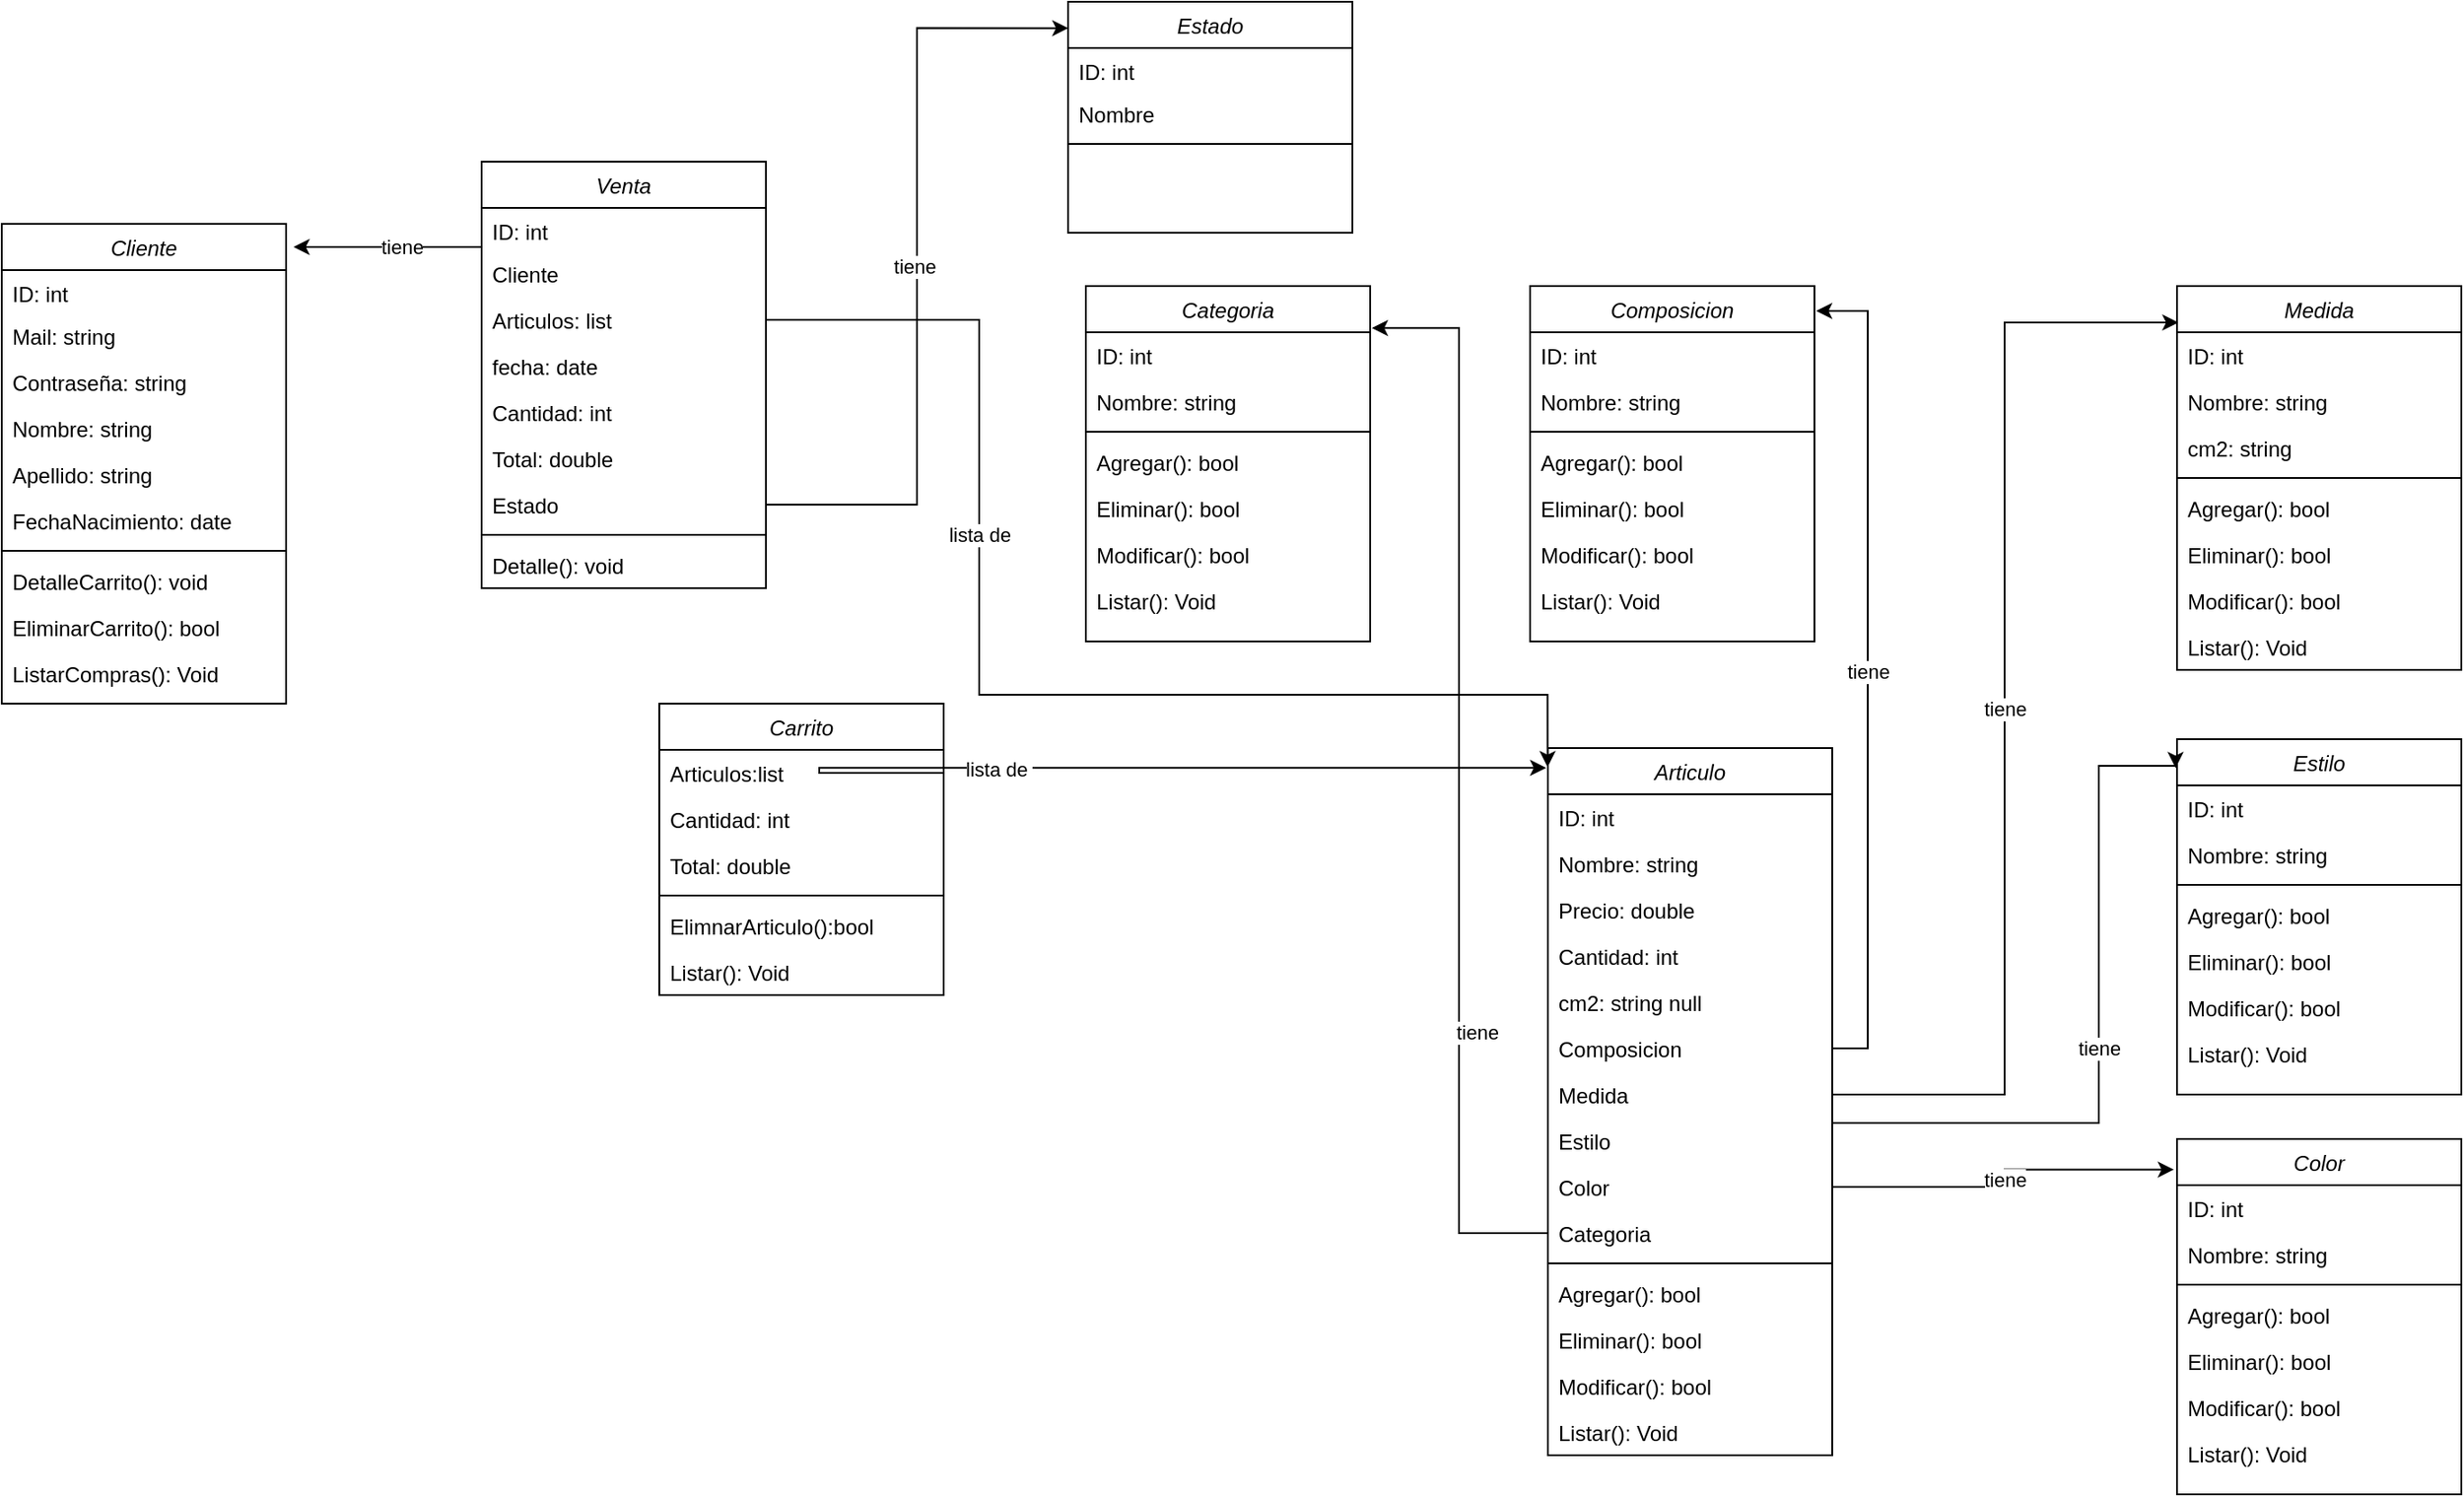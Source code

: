 <mxfile version="14.8.1" type="device"><diagram id="C5RBs43oDa-KdzZeNtuy" name="Page-1"><mxGraphModel dx="2653" dy="1950" grid="1" gridSize="10" guides="1" tooltips="1" connect="1" arrows="1" fold="1" page="1" pageScale="1" pageWidth="827" pageHeight="1169" math="0" shadow="0"><root><mxCell id="WIyWlLk6GJQsqaUBKTNV-0"/><mxCell id="WIyWlLk6GJQsqaUBKTNV-1" parent="WIyWlLk6GJQsqaUBKTNV-0"/><mxCell id="zkfFHV4jXpPFQw0GAbJ--0" value="Articulo" style="swimlane;fontStyle=2;align=center;verticalAlign=top;childLayout=stackLayout;horizontal=1;startSize=26;horizontalStack=0;resizeParent=1;resizeLast=0;collapsible=1;marginBottom=0;rounded=0;shadow=0;strokeWidth=1;" parent="WIyWlLk6GJQsqaUBKTNV-1" vertex="1"><mxGeometry x="60" y="40" width="160" height="398" as="geometry"><mxRectangle x="230" y="140" width="160" height="26" as="alternateBounds"/></mxGeometry></mxCell><mxCell id="zkfFHV4jXpPFQw0GAbJ--1" value="ID: int" style="text;align=left;verticalAlign=top;spacingLeft=4;spacingRight=4;overflow=hidden;rotatable=0;points=[[0,0.5],[1,0.5]];portConstraint=eastwest;" parent="zkfFHV4jXpPFQw0GAbJ--0" vertex="1"><mxGeometry y="26" width="160" height="26" as="geometry"/></mxCell><mxCell id="zkfFHV4jXpPFQw0GAbJ--2" value="Nombre: string" style="text;align=left;verticalAlign=top;spacingLeft=4;spacingRight=4;overflow=hidden;rotatable=0;points=[[0,0.5],[1,0.5]];portConstraint=eastwest;rounded=0;shadow=0;html=0;" parent="zkfFHV4jXpPFQw0GAbJ--0" vertex="1"><mxGeometry y="52" width="160" height="26" as="geometry"/></mxCell><mxCell id="zkfFHV4jXpPFQw0GAbJ--3" value="Precio: double" style="text;align=left;verticalAlign=top;spacingLeft=4;spacingRight=4;overflow=hidden;rotatable=0;points=[[0,0.5],[1,0.5]];portConstraint=eastwest;rounded=0;shadow=0;html=0;" parent="zkfFHV4jXpPFQw0GAbJ--0" vertex="1"><mxGeometry y="78" width="160" height="26" as="geometry"/></mxCell><mxCell id="TQMFvVKpqgXoN35EtVMK-0" value="Cantidad: int" style="text;align=left;verticalAlign=top;spacingLeft=4;spacingRight=4;overflow=hidden;rotatable=0;points=[[0,0.5],[1,0.5]];portConstraint=eastwest;rounded=0;shadow=0;html=0;" vertex="1" parent="zkfFHV4jXpPFQw0GAbJ--0"><mxGeometry y="104" width="160" height="26" as="geometry"/></mxCell><mxCell id="TQMFvVKpqgXoN35EtVMK-1" value="cm2: string null" style="text;align=left;verticalAlign=top;spacingLeft=4;spacingRight=4;overflow=hidden;rotatable=0;points=[[0,0.5],[1,0.5]];portConstraint=eastwest;rounded=0;shadow=0;html=0;" vertex="1" parent="zkfFHV4jXpPFQw0GAbJ--0"><mxGeometry y="130" width="160" height="26" as="geometry"/></mxCell><mxCell id="TQMFvVKpqgXoN35EtVMK-2" value="Composicion" style="text;align=left;verticalAlign=top;spacingLeft=4;spacingRight=4;overflow=hidden;rotatable=0;points=[[0,0.5],[1,0.5]];portConstraint=eastwest;rounded=0;shadow=0;html=0;" vertex="1" parent="zkfFHV4jXpPFQw0GAbJ--0"><mxGeometry y="156" width="160" height="26" as="geometry"/></mxCell><mxCell id="TQMFvVKpqgXoN35EtVMK-3" value="Medida" style="text;align=left;verticalAlign=top;spacingLeft=4;spacingRight=4;overflow=hidden;rotatable=0;points=[[0,0.5],[1,0.5]];portConstraint=eastwest;rounded=0;shadow=0;html=0;" vertex="1" parent="zkfFHV4jXpPFQw0GAbJ--0"><mxGeometry y="182" width="160" height="26" as="geometry"/></mxCell><mxCell id="TQMFvVKpqgXoN35EtVMK-4" value="Estilo" style="text;align=left;verticalAlign=top;spacingLeft=4;spacingRight=4;overflow=hidden;rotatable=0;points=[[0,0.5],[1,0.5]];portConstraint=eastwest;rounded=0;shadow=0;html=0;" vertex="1" parent="zkfFHV4jXpPFQw0GAbJ--0"><mxGeometry y="208" width="160" height="26" as="geometry"/></mxCell><mxCell id="TQMFvVKpqgXoN35EtVMK-5" value="Color" style="text;align=left;verticalAlign=top;spacingLeft=4;spacingRight=4;overflow=hidden;rotatable=0;points=[[0,0.5],[1,0.5]];portConstraint=eastwest;rounded=0;shadow=0;html=0;" vertex="1" parent="zkfFHV4jXpPFQw0GAbJ--0"><mxGeometry y="234" width="160" height="26" as="geometry"/></mxCell><mxCell id="TQMFvVKpqgXoN35EtVMK-62" value="Categoria" style="text;align=left;verticalAlign=top;spacingLeft=4;spacingRight=4;overflow=hidden;rotatable=0;points=[[0,0.5],[1,0.5]];portConstraint=eastwest;" vertex="1" parent="zkfFHV4jXpPFQw0GAbJ--0"><mxGeometry y="260" width="160" height="26" as="geometry"/></mxCell><mxCell id="zkfFHV4jXpPFQw0GAbJ--4" value="" style="line;html=1;strokeWidth=1;align=left;verticalAlign=middle;spacingTop=-1;spacingLeft=3;spacingRight=3;rotatable=0;labelPosition=right;points=[];portConstraint=eastwest;" parent="zkfFHV4jXpPFQw0GAbJ--0" vertex="1"><mxGeometry y="286" width="160" height="8" as="geometry"/></mxCell><mxCell id="zkfFHV4jXpPFQw0GAbJ--5" value="Agregar(): bool" style="text;align=left;verticalAlign=top;spacingLeft=4;spacingRight=4;overflow=hidden;rotatable=0;points=[[0,0.5],[1,0.5]];portConstraint=eastwest;" parent="zkfFHV4jXpPFQw0GAbJ--0" vertex="1"><mxGeometry y="294" width="160" height="26" as="geometry"/></mxCell><mxCell id="TQMFvVKpqgXoN35EtVMK-6" value="Eliminar(): bool" style="text;align=left;verticalAlign=top;spacingLeft=4;spacingRight=4;overflow=hidden;rotatable=0;points=[[0,0.5],[1,0.5]];portConstraint=eastwest;" vertex="1" parent="zkfFHV4jXpPFQw0GAbJ--0"><mxGeometry y="320" width="160" height="26" as="geometry"/></mxCell><mxCell id="TQMFvVKpqgXoN35EtVMK-7" value="Modificar(): bool" style="text;align=left;verticalAlign=top;spacingLeft=4;spacingRight=4;overflow=hidden;rotatable=0;points=[[0,0.5],[1,0.5]];portConstraint=eastwest;" vertex="1" parent="zkfFHV4jXpPFQw0GAbJ--0"><mxGeometry y="346" width="160" height="26" as="geometry"/></mxCell><mxCell id="TQMFvVKpqgXoN35EtVMK-8" value="Listar(): Void" style="text;align=left;verticalAlign=top;spacingLeft=4;spacingRight=4;overflow=hidden;rotatable=0;points=[[0,0.5],[1,0.5]];portConstraint=eastwest;" vertex="1" parent="zkfFHV4jXpPFQw0GAbJ--0"><mxGeometry y="372" width="160" height="26" as="geometry"/></mxCell><mxCell id="TQMFvVKpqgXoN35EtVMK-9" value="Composicion" style="swimlane;fontStyle=2;align=center;verticalAlign=top;childLayout=stackLayout;horizontal=1;startSize=26;horizontalStack=0;resizeParent=1;resizeLast=0;collapsible=1;marginBottom=0;rounded=0;shadow=0;strokeWidth=1;" vertex="1" parent="WIyWlLk6GJQsqaUBKTNV-1"><mxGeometry x="50" y="-220" width="160" height="200" as="geometry"><mxRectangle x="230" y="140" width="160" height="26" as="alternateBounds"/></mxGeometry></mxCell><mxCell id="TQMFvVKpqgXoN35EtVMK-10" value="ID: int" style="text;align=left;verticalAlign=top;spacingLeft=4;spacingRight=4;overflow=hidden;rotatable=0;points=[[0,0.5],[1,0.5]];portConstraint=eastwest;" vertex="1" parent="TQMFvVKpqgXoN35EtVMK-9"><mxGeometry y="26" width="160" height="26" as="geometry"/></mxCell><mxCell id="TQMFvVKpqgXoN35EtVMK-11" value="Nombre: string" style="text;align=left;verticalAlign=top;spacingLeft=4;spacingRight=4;overflow=hidden;rotatable=0;points=[[0,0.5],[1,0.5]];portConstraint=eastwest;rounded=0;shadow=0;html=0;" vertex="1" parent="TQMFvVKpqgXoN35EtVMK-9"><mxGeometry y="52" width="160" height="26" as="geometry"/></mxCell><mxCell id="TQMFvVKpqgXoN35EtVMK-19" value="" style="line;html=1;strokeWidth=1;align=left;verticalAlign=middle;spacingTop=-1;spacingLeft=3;spacingRight=3;rotatable=0;labelPosition=right;points=[];portConstraint=eastwest;" vertex="1" parent="TQMFvVKpqgXoN35EtVMK-9"><mxGeometry y="78" width="160" height="8" as="geometry"/></mxCell><mxCell id="TQMFvVKpqgXoN35EtVMK-20" value="Agregar(): bool" style="text;align=left;verticalAlign=top;spacingLeft=4;spacingRight=4;overflow=hidden;rotatable=0;points=[[0,0.5],[1,0.5]];portConstraint=eastwest;" vertex="1" parent="TQMFvVKpqgXoN35EtVMK-9"><mxGeometry y="86" width="160" height="26" as="geometry"/></mxCell><mxCell id="TQMFvVKpqgXoN35EtVMK-21" value="Eliminar(): bool" style="text;align=left;verticalAlign=top;spacingLeft=4;spacingRight=4;overflow=hidden;rotatable=0;points=[[0,0.5],[1,0.5]];portConstraint=eastwest;" vertex="1" parent="TQMFvVKpqgXoN35EtVMK-9"><mxGeometry y="112" width="160" height="26" as="geometry"/></mxCell><mxCell id="TQMFvVKpqgXoN35EtVMK-22" value="Modificar(): bool" style="text;align=left;verticalAlign=top;spacingLeft=4;spacingRight=4;overflow=hidden;rotatable=0;points=[[0,0.5],[1,0.5]];portConstraint=eastwest;" vertex="1" parent="TQMFvVKpqgXoN35EtVMK-9"><mxGeometry y="138" width="160" height="26" as="geometry"/></mxCell><mxCell id="TQMFvVKpqgXoN35EtVMK-23" value="Listar(): Void" style="text;align=left;verticalAlign=top;spacingLeft=4;spacingRight=4;overflow=hidden;rotatable=0;points=[[0,0.5],[1,0.5]];portConstraint=eastwest;" vertex="1" parent="TQMFvVKpqgXoN35EtVMK-9"><mxGeometry y="164" width="160" height="26" as="geometry"/></mxCell><mxCell id="TQMFvVKpqgXoN35EtVMK-25" value="Medida" style="swimlane;fontStyle=2;align=center;verticalAlign=top;childLayout=stackLayout;horizontal=1;startSize=26;horizontalStack=0;resizeParent=1;resizeLast=0;collapsible=1;marginBottom=0;rounded=0;shadow=0;strokeWidth=1;" vertex="1" parent="WIyWlLk6GJQsqaUBKTNV-1"><mxGeometry x="414" y="-220" width="160" height="216" as="geometry"><mxRectangle x="230" y="140" width="160" height="26" as="alternateBounds"/></mxGeometry></mxCell><mxCell id="TQMFvVKpqgXoN35EtVMK-26" value="ID: int" style="text;align=left;verticalAlign=top;spacingLeft=4;spacingRight=4;overflow=hidden;rotatable=0;points=[[0,0.5],[1,0.5]];portConstraint=eastwest;" vertex="1" parent="TQMFvVKpqgXoN35EtVMK-25"><mxGeometry y="26" width="160" height="26" as="geometry"/></mxCell><mxCell id="TQMFvVKpqgXoN35EtVMK-27" value="Nombre: string" style="text;align=left;verticalAlign=top;spacingLeft=4;spacingRight=4;overflow=hidden;rotatable=0;points=[[0,0.5],[1,0.5]];portConstraint=eastwest;rounded=0;shadow=0;html=0;" vertex="1" parent="TQMFvVKpqgXoN35EtVMK-25"><mxGeometry y="52" width="160" height="26" as="geometry"/></mxCell><mxCell id="TQMFvVKpqgXoN35EtVMK-78" value="cm2: string" style="text;align=left;verticalAlign=top;spacingLeft=4;spacingRight=4;overflow=hidden;rotatable=0;points=[[0,0.5],[1,0.5]];portConstraint=eastwest;rounded=0;shadow=0;html=0;" vertex="1" parent="TQMFvVKpqgXoN35EtVMK-25"><mxGeometry y="78" width="160" height="26" as="geometry"/></mxCell><mxCell id="TQMFvVKpqgXoN35EtVMK-28" value="" style="line;html=1;strokeWidth=1;align=left;verticalAlign=middle;spacingTop=-1;spacingLeft=3;spacingRight=3;rotatable=0;labelPosition=right;points=[];portConstraint=eastwest;" vertex="1" parent="TQMFvVKpqgXoN35EtVMK-25"><mxGeometry y="104" width="160" height="8" as="geometry"/></mxCell><mxCell id="TQMFvVKpqgXoN35EtVMK-29" value="Agregar(): bool" style="text;align=left;verticalAlign=top;spacingLeft=4;spacingRight=4;overflow=hidden;rotatable=0;points=[[0,0.5],[1,0.5]];portConstraint=eastwest;" vertex="1" parent="TQMFvVKpqgXoN35EtVMK-25"><mxGeometry y="112" width="160" height="26" as="geometry"/></mxCell><mxCell id="TQMFvVKpqgXoN35EtVMK-30" value="Eliminar(): bool" style="text;align=left;verticalAlign=top;spacingLeft=4;spacingRight=4;overflow=hidden;rotatable=0;points=[[0,0.5],[1,0.5]];portConstraint=eastwest;" vertex="1" parent="TQMFvVKpqgXoN35EtVMK-25"><mxGeometry y="138" width="160" height="26" as="geometry"/></mxCell><mxCell id="TQMFvVKpqgXoN35EtVMK-31" value="Modificar(): bool" style="text;align=left;verticalAlign=top;spacingLeft=4;spacingRight=4;overflow=hidden;rotatable=0;points=[[0,0.5],[1,0.5]];portConstraint=eastwest;" vertex="1" parent="TQMFvVKpqgXoN35EtVMK-25"><mxGeometry y="164" width="160" height="26" as="geometry"/></mxCell><mxCell id="TQMFvVKpqgXoN35EtVMK-32" value="Listar(): Void" style="text;align=left;verticalAlign=top;spacingLeft=4;spacingRight=4;overflow=hidden;rotatable=0;points=[[0,0.5],[1,0.5]];portConstraint=eastwest;" vertex="1" parent="TQMFvVKpqgXoN35EtVMK-25"><mxGeometry y="190" width="160" height="26" as="geometry"/></mxCell><mxCell id="TQMFvVKpqgXoN35EtVMK-33" value="tiene" style="edgeStyle=orthogonalEdgeStyle;rounded=0;orthogonalLoop=1;jettySize=auto;html=1;exitX=1;exitY=0.5;exitDx=0;exitDy=0;entryX=0.005;entryY=0.095;entryDx=0;entryDy=0;entryPerimeter=0;" edge="1" parent="WIyWlLk6GJQsqaUBKTNV-1" source="TQMFvVKpqgXoN35EtVMK-3" target="TQMFvVKpqgXoN35EtVMK-25"><mxGeometry relative="1" as="geometry"/></mxCell><mxCell id="TQMFvVKpqgXoN35EtVMK-34" value="Estilo" style="swimlane;fontStyle=2;align=center;verticalAlign=top;childLayout=stackLayout;horizontal=1;startSize=26;horizontalStack=0;resizeParent=1;resizeLast=0;collapsible=1;marginBottom=0;rounded=0;shadow=0;strokeWidth=1;" vertex="1" parent="WIyWlLk6GJQsqaUBKTNV-1"><mxGeometry x="414" y="35" width="160" height="200" as="geometry"><mxRectangle x="230" y="140" width="160" height="26" as="alternateBounds"/></mxGeometry></mxCell><mxCell id="TQMFvVKpqgXoN35EtVMK-35" value="ID: int" style="text;align=left;verticalAlign=top;spacingLeft=4;spacingRight=4;overflow=hidden;rotatable=0;points=[[0,0.5],[1,0.5]];portConstraint=eastwest;" vertex="1" parent="TQMFvVKpqgXoN35EtVMK-34"><mxGeometry y="26" width="160" height="26" as="geometry"/></mxCell><mxCell id="TQMFvVKpqgXoN35EtVMK-36" value="Nombre: string" style="text;align=left;verticalAlign=top;spacingLeft=4;spacingRight=4;overflow=hidden;rotatable=0;points=[[0,0.5],[1,0.5]];portConstraint=eastwest;rounded=0;shadow=0;html=0;" vertex="1" parent="TQMFvVKpqgXoN35EtVMK-34"><mxGeometry y="52" width="160" height="26" as="geometry"/></mxCell><mxCell id="TQMFvVKpqgXoN35EtVMK-37" value="" style="line;html=1;strokeWidth=1;align=left;verticalAlign=middle;spacingTop=-1;spacingLeft=3;spacingRight=3;rotatable=0;labelPosition=right;points=[];portConstraint=eastwest;" vertex="1" parent="TQMFvVKpqgXoN35EtVMK-34"><mxGeometry y="78" width="160" height="8" as="geometry"/></mxCell><mxCell id="TQMFvVKpqgXoN35EtVMK-38" value="Agregar(): bool" style="text;align=left;verticalAlign=top;spacingLeft=4;spacingRight=4;overflow=hidden;rotatable=0;points=[[0,0.5],[1,0.5]];portConstraint=eastwest;" vertex="1" parent="TQMFvVKpqgXoN35EtVMK-34"><mxGeometry y="86" width="160" height="26" as="geometry"/></mxCell><mxCell id="TQMFvVKpqgXoN35EtVMK-39" value="Eliminar(): bool" style="text;align=left;verticalAlign=top;spacingLeft=4;spacingRight=4;overflow=hidden;rotatable=0;points=[[0,0.5],[1,0.5]];portConstraint=eastwest;" vertex="1" parent="TQMFvVKpqgXoN35EtVMK-34"><mxGeometry y="112" width="160" height="26" as="geometry"/></mxCell><mxCell id="TQMFvVKpqgXoN35EtVMK-40" value="Modificar(): bool" style="text;align=left;verticalAlign=top;spacingLeft=4;spacingRight=4;overflow=hidden;rotatable=0;points=[[0,0.5],[1,0.5]];portConstraint=eastwest;" vertex="1" parent="TQMFvVKpqgXoN35EtVMK-34"><mxGeometry y="138" width="160" height="26" as="geometry"/></mxCell><mxCell id="TQMFvVKpqgXoN35EtVMK-41" value="Listar(): Void" style="text;align=left;verticalAlign=top;spacingLeft=4;spacingRight=4;overflow=hidden;rotatable=0;points=[[0,0.5],[1,0.5]];portConstraint=eastwest;" vertex="1" parent="TQMFvVKpqgXoN35EtVMK-34"><mxGeometry y="164" width="160" height="26" as="geometry"/></mxCell><mxCell id="TQMFvVKpqgXoN35EtVMK-42" value="tiene" style="edgeStyle=orthogonalEdgeStyle;rounded=0;orthogonalLoop=1;jettySize=auto;html=1;exitX=1;exitY=0.5;exitDx=0;exitDy=0;entryX=-0.005;entryY=0.081;entryDx=0;entryDy=0;entryPerimeter=0;" edge="1" parent="WIyWlLk6GJQsqaUBKTNV-1" source="TQMFvVKpqgXoN35EtVMK-4" target="TQMFvVKpqgXoN35EtVMK-34"><mxGeometry relative="1" as="geometry"><Array as="points"><mxPoint x="220" y="251"/><mxPoint x="370" y="251"/><mxPoint x="370" y="50"/><mxPoint x="413" y="50"/></Array></mxGeometry></mxCell><mxCell id="TQMFvVKpqgXoN35EtVMK-43" value="Color" style="swimlane;fontStyle=2;align=center;verticalAlign=top;childLayout=stackLayout;horizontal=1;startSize=26;horizontalStack=0;resizeParent=1;resizeLast=0;collapsible=1;marginBottom=0;rounded=0;shadow=0;strokeWidth=1;" vertex="1" parent="WIyWlLk6GJQsqaUBKTNV-1"><mxGeometry x="414" y="260" width="160" height="200" as="geometry"><mxRectangle x="230" y="140" width="160" height="26" as="alternateBounds"/></mxGeometry></mxCell><mxCell id="TQMFvVKpqgXoN35EtVMK-44" value="ID: int" style="text;align=left;verticalAlign=top;spacingLeft=4;spacingRight=4;overflow=hidden;rotatable=0;points=[[0,0.5],[1,0.5]];portConstraint=eastwest;" vertex="1" parent="TQMFvVKpqgXoN35EtVMK-43"><mxGeometry y="26" width="160" height="26" as="geometry"/></mxCell><mxCell id="TQMFvVKpqgXoN35EtVMK-45" value="Nombre: string" style="text;align=left;verticalAlign=top;spacingLeft=4;spacingRight=4;overflow=hidden;rotatable=0;points=[[0,0.5],[1,0.5]];portConstraint=eastwest;rounded=0;shadow=0;html=0;" vertex="1" parent="TQMFvVKpqgXoN35EtVMK-43"><mxGeometry y="52" width="160" height="26" as="geometry"/></mxCell><mxCell id="TQMFvVKpqgXoN35EtVMK-46" value="" style="line;html=1;strokeWidth=1;align=left;verticalAlign=middle;spacingTop=-1;spacingLeft=3;spacingRight=3;rotatable=0;labelPosition=right;points=[];portConstraint=eastwest;" vertex="1" parent="TQMFvVKpqgXoN35EtVMK-43"><mxGeometry y="78" width="160" height="8" as="geometry"/></mxCell><mxCell id="TQMFvVKpqgXoN35EtVMK-47" value="Agregar(): bool" style="text;align=left;verticalAlign=top;spacingLeft=4;spacingRight=4;overflow=hidden;rotatable=0;points=[[0,0.5],[1,0.5]];portConstraint=eastwest;" vertex="1" parent="TQMFvVKpqgXoN35EtVMK-43"><mxGeometry y="86" width="160" height="26" as="geometry"/></mxCell><mxCell id="TQMFvVKpqgXoN35EtVMK-48" value="Eliminar(): bool" style="text;align=left;verticalAlign=top;spacingLeft=4;spacingRight=4;overflow=hidden;rotatable=0;points=[[0,0.5],[1,0.5]];portConstraint=eastwest;" vertex="1" parent="TQMFvVKpqgXoN35EtVMK-43"><mxGeometry y="112" width="160" height="26" as="geometry"/></mxCell><mxCell id="TQMFvVKpqgXoN35EtVMK-49" value="Modificar(): bool" style="text;align=left;verticalAlign=top;spacingLeft=4;spacingRight=4;overflow=hidden;rotatable=0;points=[[0,0.5],[1,0.5]];portConstraint=eastwest;" vertex="1" parent="TQMFvVKpqgXoN35EtVMK-43"><mxGeometry y="138" width="160" height="26" as="geometry"/></mxCell><mxCell id="TQMFvVKpqgXoN35EtVMK-50" value="Listar(): Void" style="text;align=left;verticalAlign=top;spacingLeft=4;spacingRight=4;overflow=hidden;rotatable=0;points=[[0,0.5],[1,0.5]];portConstraint=eastwest;" vertex="1" parent="TQMFvVKpqgXoN35EtVMK-43"><mxGeometry y="164" width="160" height="26" as="geometry"/></mxCell><mxCell id="TQMFvVKpqgXoN35EtVMK-54" value="Categoria" style="swimlane;fontStyle=2;align=center;verticalAlign=top;childLayout=stackLayout;horizontal=1;startSize=26;horizontalStack=0;resizeParent=1;resizeLast=0;collapsible=1;marginBottom=0;rounded=0;shadow=0;strokeWidth=1;" vertex="1" parent="WIyWlLk6GJQsqaUBKTNV-1"><mxGeometry x="-200" y="-220" width="160" height="200" as="geometry"><mxRectangle x="230" y="140" width="160" height="26" as="alternateBounds"/></mxGeometry></mxCell><mxCell id="TQMFvVKpqgXoN35EtVMK-55" value="ID: int" style="text;align=left;verticalAlign=top;spacingLeft=4;spacingRight=4;overflow=hidden;rotatable=0;points=[[0,0.5],[1,0.5]];portConstraint=eastwest;" vertex="1" parent="TQMFvVKpqgXoN35EtVMK-54"><mxGeometry y="26" width="160" height="26" as="geometry"/></mxCell><mxCell id="TQMFvVKpqgXoN35EtVMK-56" value="Nombre: string" style="text;align=left;verticalAlign=top;spacingLeft=4;spacingRight=4;overflow=hidden;rotatable=0;points=[[0,0.5],[1,0.5]];portConstraint=eastwest;rounded=0;shadow=0;html=0;" vertex="1" parent="TQMFvVKpqgXoN35EtVMK-54"><mxGeometry y="52" width="160" height="26" as="geometry"/></mxCell><mxCell id="TQMFvVKpqgXoN35EtVMK-57" value="" style="line;html=1;strokeWidth=1;align=left;verticalAlign=middle;spacingTop=-1;spacingLeft=3;spacingRight=3;rotatable=0;labelPosition=right;points=[];portConstraint=eastwest;" vertex="1" parent="TQMFvVKpqgXoN35EtVMK-54"><mxGeometry y="78" width="160" height="8" as="geometry"/></mxCell><mxCell id="TQMFvVKpqgXoN35EtVMK-58" value="Agregar(): bool" style="text;align=left;verticalAlign=top;spacingLeft=4;spacingRight=4;overflow=hidden;rotatable=0;points=[[0,0.5],[1,0.5]];portConstraint=eastwest;" vertex="1" parent="TQMFvVKpqgXoN35EtVMK-54"><mxGeometry y="86" width="160" height="26" as="geometry"/></mxCell><mxCell id="TQMFvVKpqgXoN35EtVMK-59" value="Eliminar(): bool" style="text;align=left;verticalAlign=top;spacingLeft=4;spacingRight=4;overflow=hidden;rotatable=0;points=[[0,0.5],[1,0.5]];portConstraint=eastwest;" vertex="1" parent="TQMFvVKpqgXoN35EtVMK-54"><mxGeometry y="112" width="160" height="26" as="geometry"/></mxCell><mxCell id="TQMFvVKpqgXoN35EtVMK-60" value="Modificar(): bool" style="text;align=left;verticalAlign=top;spacingLeft=4;spacingRight=4;overflow=hidden;rotatable=0;points=[[0,0.5],[1,0.5]];portConstraint=eastwest;" vertex="1" parent="TQMFvVKpqgXoN35EtVMK-54"><mxGeometry y="138" width="160" height="26" as="geometry"/></mxCell><mxCell id="TQMFvVKpqgXoN35EtVMK-61" value="Listar(): Void" style="text;align=left;verticalAlign=top;spacingLeft=4;spacingRight=4;overflow=hidden;rotatable=0;points=[[0,0.5],[1,0.5]];portConstraint=eastwest;" vertex="1" parent="TQMFvVKpqgXoN35EtVMK-54"><mxGeometry y="164" width="160" height="26" as="geometry"/></mxCell><mxCell id="TQMFvVKpqgXoN35EtVMK-63" value="tiene" style="edgeStyle=orthogonalEdgeStyle;rounded=0;orthogonalLoop=1;jettySize=auto;html=1;exitX=0;exitY=0.5;exitDx=0;exitDy=0;entryX=1.006;entryY=0.118;entryDx=0;entryDy=0;entryPerimeter=0;" edge="1" parent="WIyWlLk6GJQsqaUBKTNV-1" source="TQMFvVKpqgXoN35EtVMK-62" target="TQMFvVKpqgXoN35EtVMK-54"><mxGeometry x="-0.464" y="-10" relative="1" as="geometry"><mxPoint as="offset"/></mxGeometry></mxCell><mxCell id="TQMFvVKpqgXoN35EtVMK-64" value="tiene" style="edgeStyle=orthogonalEdgeStyle;rounded=0;orthogonalLoop=1;jettySize=auto;html=1;exitX=1;exitY=0.5;exitDx=0;exitDy=0;entryX=1.006;entryY=0.07;entryDx=0;entryDy=0;entryPerimeter=0;" edge="1" parent="WIyWlLk6GJQsqaUBKTNV-1" source="TQMFvVKpqgXoN35EtVMK-2" target="TQMFvVKpqgXoN35EtVMK-9"><mxGeometry relative="1" as="geometry"/></mxCell><mxCell id="TQMFvVKpqgXoN35EtVMK-65" value="tiene" style="edgeStyle=orthogonalEdgeStyle;rounded=0;orthogonalLoop=1;jettySize=auto;html=1;exitX=1;exitY=0.5;exitDx=0;exitDy=0;entryX=-0.011;entryY=0.086;entryDx=0;entryDy=0;entryPerimeter=0;" edge="1" parent="WIyWlLk6GJQsqaUBKTNV-1" source="TQMFvVKpqgXoN35EtVMK-5" target="TQMFvVKpqgXoN35EtVMK-43"><mxGeometry relative="1" as="geometry"/></mxCell><mxCell id="TQMFvVKpqgXoN35EtVMK-66" value="Carrito" style="swimlane;fontStyle=2;align=center;verticalAlign=top;childLayout=stackLayout;horizontal=1;startSize=26;horizontalStack=0;resizeParent=1;resizeLast=0;collapsible=1;marginBottom=0;rounded=0;shadow=0;strokeWidth=1;" vertex="1" parent="WIyWlLk6GJQsqaUBKTNV-1"><mxGeometry x="-440" y="15" width="160" height="164" as="geometry"><mxRectangle x="230" y="140" width="160" height="26" as="alternateBounds"/></mxGeometry></mxCell><mxCell id="TQMFvVKpqgXoN35EtVMK-67" value="Articulos:list" style="text;align=left;verticalAlign=top;spacingLeft=4;spacingRight=4;overflow=hidden;rotatable=0;points=[[0,0.5],[1,0.5]];portConstraint=eastwest;" vertex="1" parent="TQMFvVKpqgXoN35EtVMK-66"><mxGeometry y="26" width="160" height="26" as="geometry"/></mxCell><mxCell id="TQMFvVKpqgXoN35EtVMK-68" value="Cantidad: int" style="text;align=left;verticalAlign=top;spacingLeft=4;spacingRight=4;overflow=hidden;rotatable=0;points=[[0,0.5],[1,0.5]];portConstraint=eastwest;rounded=0;shadow=0;html=0;" vertex="1" parent="TQMFvVKpqgXoN35EtVMK-66"><mxGeometry y="52" width="160" height="26" as="geometry"/></mxCell><mxCell id="TQMFvVKpqgXoN35EtVMK-74" value="Total: double" style="text;align=left;verticalAlign=top;spacingLeft=4;spacingRight=4;overflow=hidden;rotatable=0;points=[[0,0.5],[1,0.5]];portConstraint=eastwest;rounded=0;shadow=0;html=0;" vertex="1" parent="TQMFvVKpqgXoN35EtVMK-66"><mxGeometry y="78" width="160" height="26" as="geometry"/></mxCell><mxCell id="TQMFvVKpqgXoN35EtVMK-69" value="" style="line;html=1;strokeWidth=1;align=left;verticalAlign=middle;spacingTop=-1;spacingLeft=3;spacingRight=3;rotatable=0;labelPosition=right;points=[];portConstraint=eastwest;" vertex="1" parent="TQMFvVKpqgXoN35EtVMK-66"><mxGeometry y="104" width="160" height="8" as="geometry"/></mxCell><mxCell id="TQMFvVKpqgXoN35EtVMK-75" value="ElimnarArticulo():bool" style="text;align=left;verticalAlign=top;spacingLeft=4;spacingRight=4;overflow=hidden;rotatable=0;points=[[0,0.5],[1,0.5]];portConstraint=eastwest;" vertex="1" parent="TQMFvVKpqgXoN35EtVMK-66"><mxGeometry y="112" width="160" height="26" as="geometry"/></mxCell><mxCell id="TQMFvVKpqgXoN35EtVMK-73" value="Listar(): Void" style="text;align=left;verticalAlign=top;spacingLeft=4;spacingRight=4;overflow=hidden;rotatable=0;points=[[0,0.5],[1,0.5]];portConstraint=eastwest;" vertex="1" parent="TQMFvVKpqgXoN35EtVMK-66"><mxGeometry y="138" width="160" height="26" as="geometry"/></mxCell><mxCell id="TQMFvVKpqgXoN35EtVMK-76" style="edgeStyle=orthogonalEdgeStyle;rounded=0;orthogonalLoop=1;jettySize=auto;html=1;exitX=1;exitY=0.5;exitDx=0;exitDy=0;entryX=-0.006;entryY=0.028;entryDx=0;entryDy=0;entryPerimeter=0;" edge="1" parent="WIyWlLk6GJQsqaUBKTNV-1" source="TQMFvVKpqgXoN35EtVMK-67" target="zkfFHV4jXpPFQw0GAbJ--0"><mxGeometry relative="1" as="geometry"><Array as="points"><mxPoint x="-350" y="51"/></Array></mxGeometry></mxCell><mxCell id="TQMFvVKpqgXoN35EtVMK-77" value="lista de&amp;nbsp;" style="edgeLabel;html=1;align=center;verticalAlign=middle;resizable=0;points=[];" vertex="1" connectable="0" parent="TQMFvVKpqgXoN35EtVMK-76"><mxGeometry x="-0.28" y="-1" relative="1" as="geometry"><mxPoint as="offset"/></mxGeometry></mxCell><mxCell id="TQMFvVKpqgXoN35EtVMK-79" value="Cliente" style="swimlane;fontStyle=2;align=center;verticalAlign=top;childLayout=stackLayout;horizontal=1;startSize=26;horizontalStack=0;resizeParent=1;resizeLast=0;collapsible=1;marginBottom=0;rounded=0;shadow=0;strokeWidth=1;" vertex="1" parent="WIyWlLk6GJQsqaUBKTNV-1"><mxGeometry x="-810" y="-255" width="160" height="270" as="geometry"><mxRectangle x="230" y="140" width="160" height="26" as="alternateBounds"/></mxGeometry></mxCell><mxCell id="TQMFvVKpqgXoN35EtVMK-80" value="ID: int" style="text;align=left;verticalAlign=top;spacingLeft=4;spacingRight=4;overflow=hidden;rotatable=0;points=[[0,0.5],[1,0.5]];portConstraint=eastwest;" vertex="1" parent="TQMFvVKpqgXoN35EtVMK-79"><mxGeometry y="26" width="160" height="24" as="geometry"/></mxCell><mxCell id="TQMFvVKpqgXoN35EtVMK-82" value="Mail: string" style="text;align=left;verticalAlign=top;spacingLeft=4;spacingRight=4;overflow=hidden;rotatable=0;points=[[0,0.5],[1,0.5]];portConstraint=eastwest;rounded=0;shadow=0;html=0;" vertex="1" parent="TQMFvVKpqgXoN35EtVMK-79"><mxGeometry y="50" width="160" height="26" as="geometry"/></mxCell><mxCell id="TQMFvVKpqgXoN35EtVMK-91" value="Contraseña: string" style="text;align=left;verticalAlign=top;spacingLeft=4;spacingRight=4;overflow=hidden;rotatable=0;points=[[0,0.5],[1,0.5]];portConstraint=eastwest;rounded=0;shadow=0;html=0;" vertex="1" parent="TQMFvVKpqgXoN35EtVMK-79"><mxGeometry y="76" width="160" height="26" as="geometry"/></mxCell><mxCell id="TQMFvVKpqgXoN35EtVMK-87" value="Nombre: string" style="text;align=left;verticalAlign=top;spacingLeft=4;spacingRight=4;overflow=hidden;rotatable=0;points=[[0,0.5],[1,0.5]];portConstraint=eastwest;rounded=0;shadow=0;html=0;" vertex="1" parent="TQMFvVKpqgXoN35EtVMK-79"><mxGeometry y="102" width="160" height="26" as="geometry"/></mxCell><mxCell id="TQMFvVKpqgXoN35EtVMK-88" value="Apellido: string" style="text;align=left;verticalAlign=top;spacingLeft=4;spacingRight=4;overflow=hidden;rotatable=0;points=[[0,0.5],[1,0.5]];portConstraint=eastwest;rounded=0;shadow=0;html=0;" vertex="1" parent="TQMFvVKpqgXoN35EtVMK-79"><mxGeometry y="128" width="160" height="26" as="geometry"/></mxCell><mxCell id="TQMFvVKpqgXoN35EtVMK-89" value="FechaNacimiento: date" style="text;align=left;verticalAlign=top;spacingLeft=4;spacingRight=4;overflow=hidden;rotatable=0;points=[[0,0.5],[1,0.5]];portConstraint=eastwest;rounded=0;shadow=0;html=0;" vertex="1" parent="TQMFvVKpqgXoN35EtVMK-79"><mxGeometry y="154" width="160" height="26" as="geometry"/></mxCell><mxCell id="TQMFvVKpqgXoN35EtVMK-83" value="" style="line;html=1;strokeWidth=1;align=left;verticalAlign=middle;spacingTop=-1;spacingLeft=3;spacingRight=3;rotatable=0;labelPosition=right;points=[];portConstraint=eastwest;" vertex="1" parent="TQMFvVKpqgXoN35EtVMK-79"><mxGeometry y="180" width="160" height="8" as="geometry"/></mxCell><mxCell id="TQMFvVKpqgXoN35EtVMK-84" value="DetalleCarrito(): void" style="text;align=left;verticalAlign=top;spacingLeft=4;spacingRight=4;overflow=hidden;rotatable=0;points=[[0,0.5],[1,0.5]];portConstraint=eastwest;" vertex="1" parent="TQMFvVKpqgXoN35EtVMK-79"><mxGeometry y="188" width="160" height="26" as="geometry"/></mxCell><mxCell id="TQMFvVKpqgXoN35EtVMK-85" value="EliminarCarrito(): bool" style="text;align=left;verticalAlign=top;spacingLeft=4;spacingRight=4;overflow=hidden;rotatable=0;points=[[0,0.5],[1,0.5]];portConstraint=eastwest;" vertex="1" parent="TQMFvVKpqgXoN35EtVMK-79"><mxGeometry y="214" width="160" height="26" as="geometry"/></mxCell><mxCell id="TQMFvVKpqgXoN35EtVMK-86" value="ListarCompras(): Void" style="text;align=left;verticalAlign=top;spacingLeft=4;spacingRight=4;overflow=hidden;rotatable=0;points=[[0,0.5],[1,0.5]];portConstraint=eastwest;" vertex="1" parent="TQMFvVKpqgXoN35EtVMK-79"><mxGeometry y="240" width="160" height="26" as="geometry"/></mxCell><mxCell id="TQMFvVKpqgXoN35EtVMK-92" value="Venta" style="swimlane;fontStyle=2;align=center;verticalAlign=top;childLayout=stackLayout;horizontal=1;startSize=26;horizontalStack=0;resizeParent=1;resizeLast=0;collapsible=1;marginBottom=0;rounded=0;shadow=0;strokeWidth=1;" vertex="1" parent="WIyWlLk6GJQsqaUBKTNV-1"><mxGeometry x="-540" y="-290" width="160" height="240" as="geometry"><mxRectangle x="230" y="140" width="160" height="26" as="alternateBounds"/></mxGeometry></mxCell><mxCell id="TQMFvVKpqgXoN35EtVMK-93" value="ID: int" style="text;align=left;verticalAlign=top;spacingLeft=4;spacingRight=4;overflow=hidden;rotatable=0;points=[[0,0.5],[1,0.5]];portConstraint=eastwest;" vertex="1" parent="TQMFvVKpqgXoN35EtVMK-92"><mxGeometry y="26" width="160" height="24" as="geometry"/></mxCell><mxCell id="TQMFvVKpqgXoN35EtVMK-94" value="Cliente" style="text;align=left;verticalAlign=top;spacingLeft=4;spacingRight=4;overflow=hidden;rotatable=0;points=[[0,0.5],[1,0.5]];portConstraint=eastwest;rounded=0;shadow=0;html=0;" vertex="1" parent="TQMFvVKpqgXoN35EtVMK-92"><mxGeometry y="50" width="160" height="26" as="geometry"/></mxCell><mxCell id="TQMFvVKpqgXoN35EtVMK-117" value="Articulos: list" style="text;align=left;verticalAlign=top;spacingLeft=4;spacingRight=4;overflow=hidden;rotatable=0;points=[[0,0.5],[1,0.5]];portConstraint=eastwest;rounded=0;shadow=0;html=0;" vertex="1" parent="TQMFvVKpqgXoN35EtVMK-92"><mxGeometry y="76" width="160" height="26" as="geometry"/></mxCell><mxCell id="TQMFvVKpqgXoN35EtVMK-95" value="fecha: date" style="text;align=left;verticalAlign=top;spacingLeft=4;spacingRight=4;overflow=hidden;rotatable=0;points=[[0,0.5],[1,0.5]];portConstraint=eastwest;rounded=0;shadow=0;html=0;" vertex="1" parent="TQMFvVKpqgXoN35EtVMK-92"><mxGeometry y="102" width="160" height="26" as="geometry"/></mxCell><mxCell id="TQMFvVKpqgXoN35EtVMK-96" value="Cantidad: int" style="text;align=left;verticalAlign=top;spacingLeft=4;spacingRight=4;overflow=hidden;rotatable=0;points=[[0,0.5],[1,0.5]];portConstraint=eastwest;rounded=0;shadow=0;html=0;" vertex="1" parent="TQMFvVKpqgXoN35EtVMK-92"><mxGeometry y="128" width="160" height="26" as="geometry"/></mxCell><mxCell id="TQMFvVKpqgXoN35EtVMK-97" value="Total: double" style="text;align=left;verticalAlign=top;spacingLeft=4;spacingRight=4;overflow=hidden;rotatable=0;points=[[0,0.5],[1,0.5]];portConstraint=eastwest;rounded=0;shadow=0;html=0;" vertex="1" parent="TQMFvVKpqgXoN35EtVMK-92"><mxGeometry y="154" width="160" height="26" as="geometry"/></mxCell><mxCell id="TQMFvVKpqgXoN35EtVMK-98" value="Estado" style="text;align=left;verticalAlign=top;spacingLeft=4;spacingRight=4;overflow=hidden;rotatable=0;points=[[0,0.5],[1,0.5]];portConstraint=eastwest;rounded=0;shadow=0;html=0;" vertex="1" parent="TQMFvVKpqgXoN35EtVMK-92"><mxGeometry y="180" width="160" height="26" as="geometry"/></mxCell><mxCell id="TQMFvVKpqgXoN35EtVMK-99" value="" style="line;html=1;strokeWidth=1;align=left;verticalAlign=middle;spacingTop=-1;spacingLeft=3;spacingRight=3;rotatable=0;labelPosition=right;points=[];portConstraint=eastwest;" vertex="1" parent="TQMFvVKpqgXoN35EtVMK-92"><mxGeometry y="206" width="160" height="8" as="geometry"/></mxCell><mxCell id="TQMFvVKpqgXoN35EtVMK-100" value="Detalle(): void" style="text;align=left;verticalAlign=top;spacingLeft=4;spacingRight=4;overflow=hidden;rotatable=0;points=[[0,0.5],[1,0.5]];portConstraint=eastwest;" vertex="1" parent="TQMFvVKpqgXoN35EtVMK-92"><mxGeometry y="214" width="160" height="26" as="geometry"/></mxCell><mxCell id="TQMFvVKpqgXoN35EtVMK-103" value="Estado" style="swimlane;fontStyle=2;align=center;verticalAlign=top;childLayout=stackLayout;horizontal=1;startSize=26;horizontalStack=0;resizeParent=1;resizeLast=0;collapsible=1;marginBottom=0;rounded=0;shadow=0;strokeWidth=1;" vertex="1" parent="WIyWlLk6GJQsqaUBKTNV-1"><mxGeometry x="-210" y="-380" width="160" height="130" as="geometry"><mxRectangle x="230" y="140" width="160" height="26" as="alternateBounds"/></mxGeometry></mxCell><mxCell id="TQMFvVKpqgXoN35EtVMK-104" value="ID: int" style="text;align=left;verticalAlign=top;spacingLeft=4;spacingRight=4;overflow=hidden;rotatable=0;points=[[0,0.5],[1,0.5]];portConstraint=eastwest;" vertex="1" parent="TQMFvVKpqgXoN35EtVMK-103"><mxGeometry y="26" width="160" height="24" as="geometry"/></mxCell><mxCell id="TQMFvVKpqgXoN35EtVMK-105" value="Nombre" style="text;align=left;verticalAlign=top;spacingLeft=4;spacingRight=4;overflow=hidden;rotatable=0;points=[[0,0.5],[1,0.5]];portConstraint=eastwest;rounded=0;shadow=0;html=0;" vertex="1" parent="TQMFvVKpqgXoN35EtVMK-103"><mxGeometry y="50" width="160" height="26" as="geometry"/></mxCell><mxCell id="TQMFvVKpqgXoN35EtVMK-110" value="" style="line;html=1;strokeWidth=1;align=left;verticalAlign=middle;spacingTop=-1;spacingLeft=3;spacingRight=3;rotatable=0;labelPosition=right;points=[];portConstraint=eastwest;" vertex="1" parent="TQMFvVKpqgXoN35EtVMK-103"><mxGeometry y="76" width="160" height="8" as="geometry"/></mxCell><mxCell id="TQMFvVKpqgXoN35EtVMK-115" value="tiene&amp;nbsp;" style="edgeStyle=orthogonalEdgeStyle;rounded=0;orthogonalLoop=1;jettySize=auto;html=1;exitX=1;exitY=0.5;exitDx=0;exitDy=0;entryX=0.001;entryY=0.114;entryDx=0;entryDy=0;entryPerimeter=0;" edge="1" parent="WIyWlLk6GJQsqaUBKTNV-1" source="TQMFvVKpqgXoN35EtVMK-98" target="TQMFvVKpqgXoN35EtVMK-103"><mxGeometry relative="1" as="geometry"/></mxCell><mxCell id="TQMFvVKpqgXoN35EtVMK-116" value="tiene" style="edgeStyle=orthogonalEdgeStyle;rounded=0;orthogonalLoop=1;jettySize=auto;html=1;exitX=0;exitY=0.5;exitDx=0;exitDy=0;entryX=1.026;entryY=0.048;entryDx=0;entryDy=0;entryPerimeter=0;" edge="1" parent="WIyWlLk6GJQsqaUBKTNV-1" source="TQMFvVKpqgXoN35EtVMK-94" target="TQMFvVKpqgXoN35EtVMK-79"><mxGeometry relative="1" as="geometry"><Array as="points"><mxPoint x="-540" y="-242"/></Array></mxGeometry></mxCell><mxCell id="TQMFvVKpqgXoN35EtVMK-118" value="lista de" style="edgeStyle=orthogonalEdgeStyle;rounded=0;orthogonalLoop=1;jettySize=auto;html=1;exitX=1;exitY=0.5;exitDx=0;exitDy=0;entryX=-0.001;entryY=0.027;entryDx=0;entryDy=0;entryPerimeter=0;" edge="1" parent="WIyWlLk6GJQsqaUBKTNV-1" source="TQMFvVKpqgXoN35EtVMK-117" target="zkfFHV4jXpPFQw0GAbJ--0"><mxGeometry x="-0.303" relative="1" as="geometry"><Array as="points"><mxPoint x="-260" y="-201"/><mxPoint x="-260" y="10"/><mxPoint x="60" y="10"/></Array><mxPoint as="offset"/></mxGeometry></mxCell></root></mxGraphModel></diagram></mxfile>